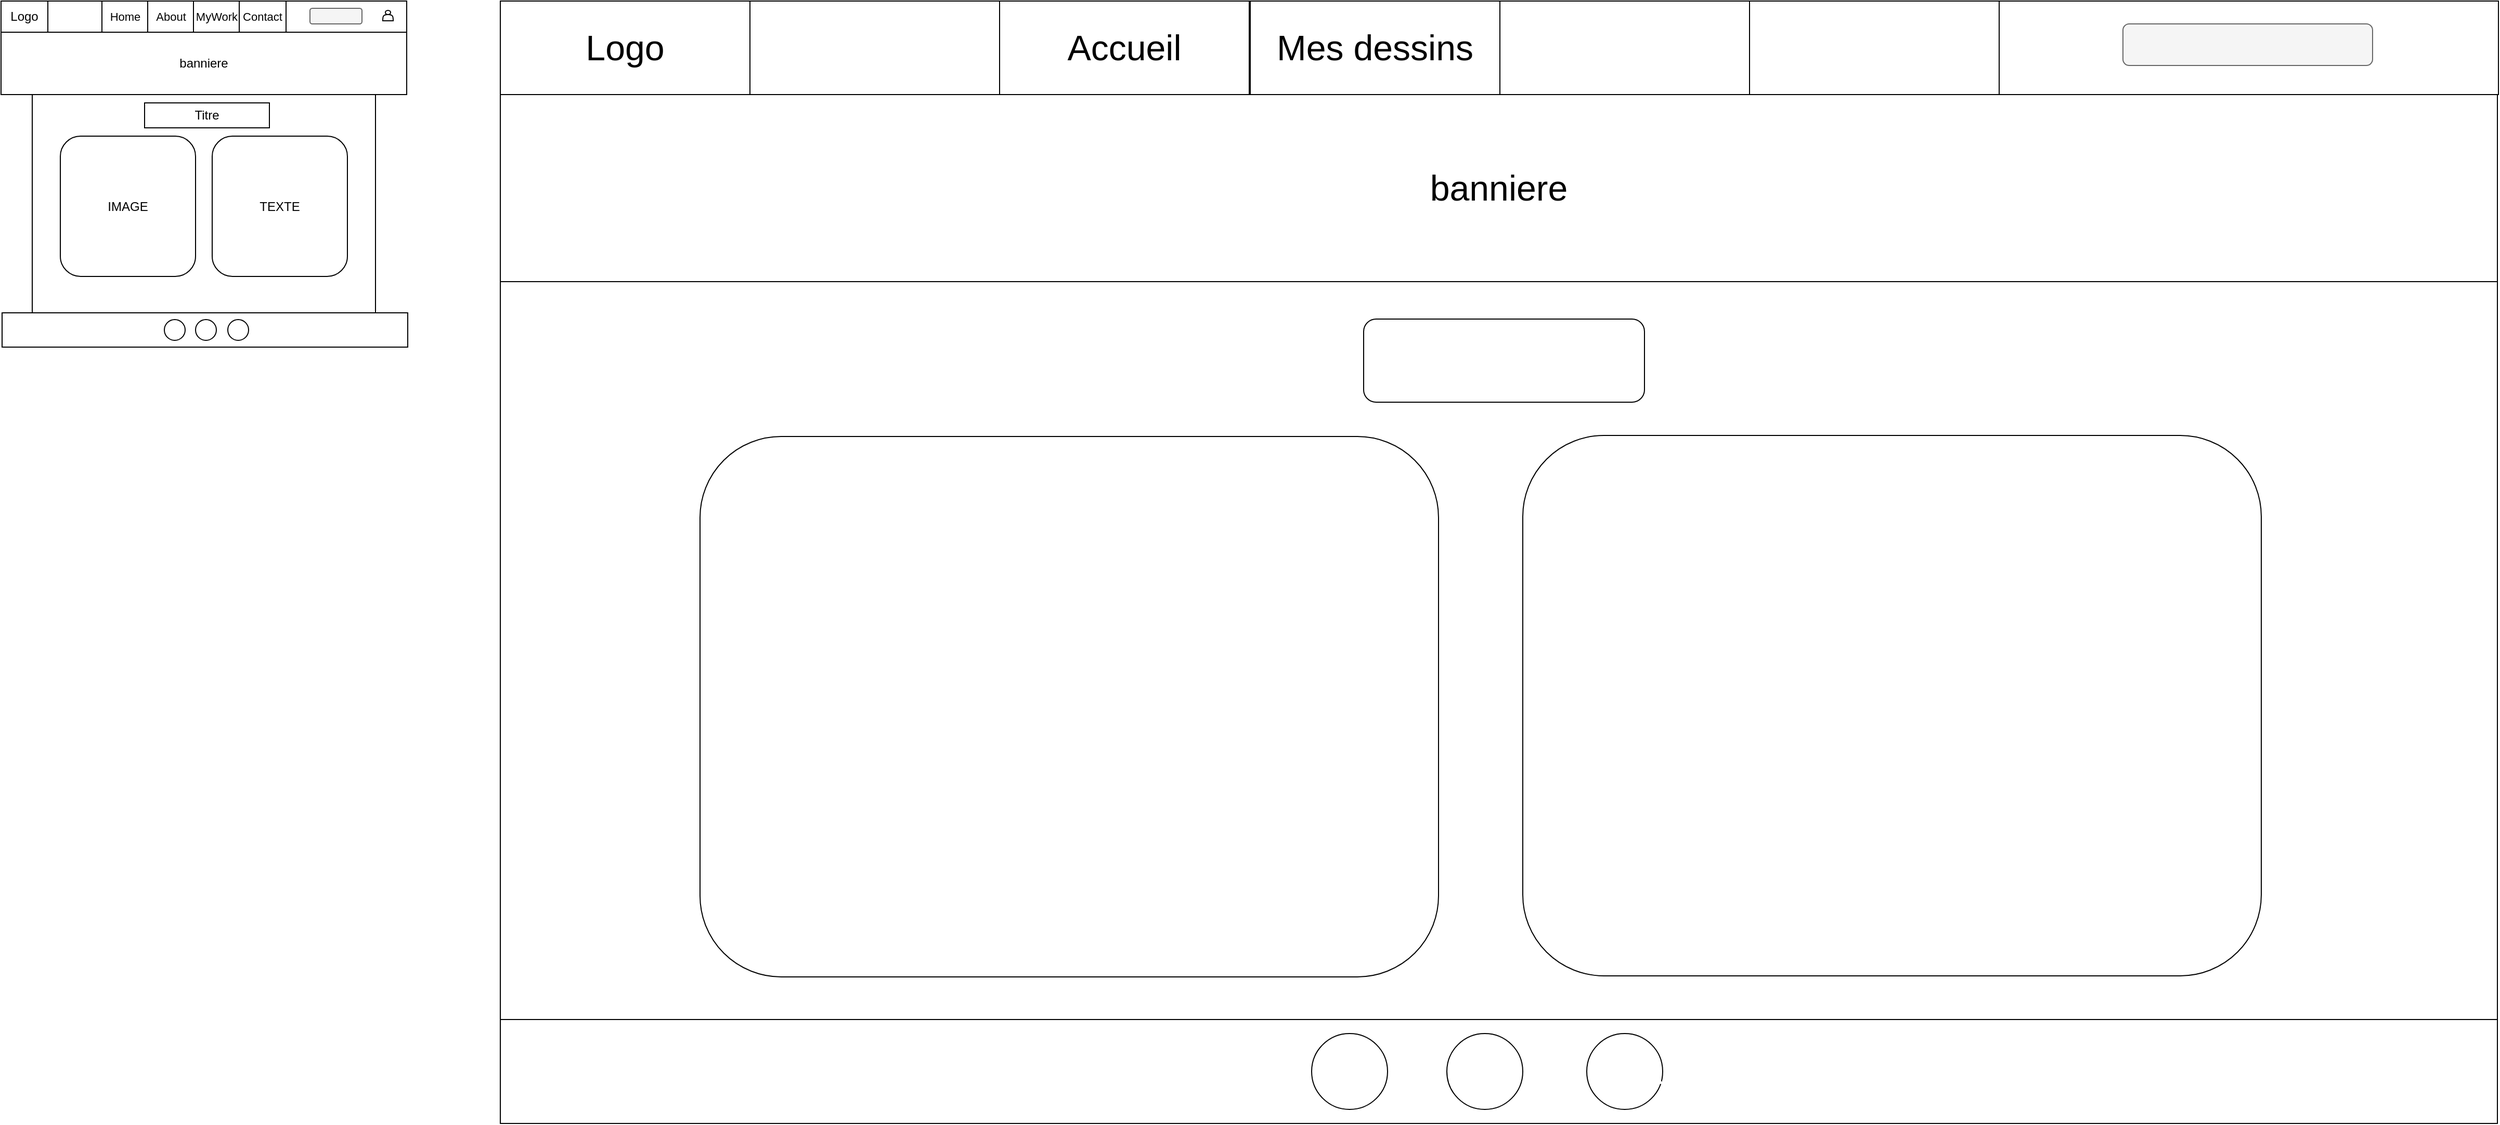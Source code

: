 <mxfile>
    <diagram id="JiZkTsV9Cd4sp2n9xe9P" name="Accueil">
        <mxGraphModel dx="724" dy="626" grid="1" gridSize="10" guides="1" tooltips="1" connect="1" arrows="1" fold="1" page="1" pageScale="1" pageWidth="850" pageHeight="1100" math="0" shadow="0">
            <root>
                <mxCell id="0"/>
                <mxCell id="1" parent="0"/>
                <mxCell id="2" value="" style="rounded=0;whiteSpace=wrap;html=1;" parent="1" vertex="1">
                    <mxGeometry width="390" height="30" as="geometry"/>
                </mxCell>
                <mxCell id="4" value="banniere" style="rounded=0;whiteSpace=wrap;html=1;" parent="1" vertex="1">
                    <mxGeometry y="30" width="390" height="60" as="geometry"/>
                </mxCell>
                <mxCell id="5" value="" style="rounded=0;whiteSpace=wrap;html=1;" parent="1" vertex="1">
                    <mxGeometry x="30" y="90" width="330" height="210" as="geometry"/>
                </mxCell>
                <mxCell id="6" value="" style="rounded=0;whiteSpace=wrap;html=1;" parent="1" vertex="1">
                    <mxGeometry x="1" y="300" width="390" height="33" as="geometry"/>
                </mxCell>
                <mxCell id="7" value="&lt;font style=&quot;font-size: 11px;&quot;&gt;Home&lt;/font&gt;" style="rounded=0;whiteSpace=wrap;html=1;" parent="1" vertex="1">
                    <mxGeometry x="97" width="45" height="30" as="geometry"/>
                </mxCell>
                <mxCell id="9" value="&lt;font style=&quot;font-size: 11px;&quot;&gt;About&lt;/font&gt;" style="rounded=0;whiteSpace=wrap;html=1;" parent="1" vertex="1">
                    <mxGeometry x="141" width="45" height="30" as="geometry"/>
                </mxCell>
                <mxCell id="10" value="&lt;font style=&quot;font-size: 11px;&quot;&gt;MyWork&lt;/font&gt;" style="rounded=0;whiteSpace=wrap;html=1;" parent="1" vertex="1">
                    <mxGeometry x="185" width="45" height="30" as="geometry"/>
                </mxCell>
                <mxCell id="11" value="&lt;font style=&quot;font-size: 11px;&quot;&gt;Contact&lt;/font&gt;" style="rounded=0;whiteSpace=wrap;html=1;" parent="1" vertex="1">
                    <mxGeometry x="229" width="45" height="30" as="geometry"/>
                </mxCell>
                <mxCell id="12" value="Logo" style="rounded=0;whiteSpace=wrap;html=1;" parent="1" vertex="1">
                    <mxGeometry width="45" height="30" as="geometry"/>
                </mxCell>
                <mxCell id="13" value="" style="rounded=1;whiteSpace=wrap;html=1;fillColor=#f5f5f5;fontColor=#333333;strokeColor=#666666;" parent="1" vertex="1">
                    <mxGeometry x="297" y="7" width="50" height="15" as="geometry"/>
                </mxCell>
                <mxCell id="14" value="IMAGE" style="rounded=1;whiteSpace=wrap;html=1;" parent="1" vertex="1">
                    <mxGeometry x="57" y="130" width="130" height="135" as="geometry"/>
                </mxCell>
                <mxCell id="16" value="TEXTE" style="rounded=1;whiteSpace=wrap;html=1;" parent="1" vertex="1">
                    <mxGeometry x="203" y="130" width="130" height="135" as="geometry"/>
                </mxCell>
                <mxCell id="17" value="Titre" style="rounded=0;whiteSpace=wrap;html=1;" parent="1" vertex="1">
                    <mxGeometry x="138" y="98" width="120" height="24" as="geometry"/>
                </mxCell>
                <mxCell id="18" value="" style="ellipse;whiteSpace=wrap;html=1;aspect=fixed;" parent="1" vertex="1">
                    <mxGeometry x="187" y="306.5" width="20" height="20" as="geometry"/>
                </mxCell>
                <mxCell id="19" value="" style="ellipse;whiteSpace=wrap;html=1;aspect=fixed;" parent="1" vertex="1">
                    <mxGeometry x="218" y="306.5" width="20" height="20" as="geometry"/>
                </mxCell>
                <mxCell id="20" value="" style="ellipse;whiteSpace=wrap;html=1;aspect=fixed;" parent="1" vertex="1">
                    <mxGeometry x="157" y="306.5" width="20" height="20" as="geometry"/>
                </mxCell>
                <mxCell id="23" value="" style="shape=actor;whiteSpace=wrap;html=1;fontFamily=Times New Roman;fontSize=11;" parent="1" vertex="1">
                    <mxGeometry x="367" y="9" width="10" height="10" as="geometry"/>
                </mxCell>
                <mxCell id="Zd2D6xf9cjx6W95vvSJl-23" value="" style="rounded=0;whiteSpace=wrap;html=1;" vertex="1" parent="1">
                    <mxGeometry x="480" width="1920" height="1080" as="geometry"/>
                </mxCell>
                <mxCell id="Zd2D6xf9cjx6W95vvSJl-24" value="" style="rounded=0;whiteSpace=wrap;html=1;" vertex="1" parent="1">
                    <mxGeometry x="480" width="1920" height="90" as="geometry"/>
                </mxCell>
                <mxCell id="Zd2D6xf9cjx6W95vvSJl-25" value="&lt;font style=&quot;font-size: 34px;&quot;&gt;banniere&lt;/font&gt;" style="rounded=0;whiteSpace=wrap;html=1;" vertex="1" parent="1">
                    <mxGeometry x="480" y="90" width="1920" height="180" as="geometry"/>
                </mxCell>
                <mxCell id="Zd2D6xf9cjx6W95vvSJl-28" value="" style="rounded=0;whiteSpace=wrap;html=1;" vertex="1" parent="1">
                    <mxGeometry x="1921" width="480" height="90" as="geometry"/>
                </mxCell>
                <mxCell id="Zd2D6xf9cjx6W95vvSJl-31" value="" style="rounded=0;whiteSpace=wrap;html=1;" vertex="1" parent="1">
                    <mxGeometry x="1441" width="480" height="90" as="geometry"/>
                </mxCell>
                <mxCell id="Zd2D6xf9cjx6W95vvSJl-32" value="" style="rounded=0;whiteSpace=wrap;html=1;" vertex="1" parent="1">
                    <mxGeometry x="480" width="480" height="90" as="geometry"/>
                </mxCell>
                <mxCell id="Zd2D6xf9cjx6W95vvSJl-33" value="&lt;font style=&quot;font-size: 34px;&quot;&gt;Accueil&lt;/font&gt;" style="rounded=0;whiteSpace=wrap;html=1;" vertex="1" parent="1">
                    <mxGeometry x="960" width="240" height="90" as="geometry"/>
                </mxCell>
                <mxCell id="Zd2D6xf9cjx6W95vvSJl-35" value="&lt;div style=&quot;text-align: start;&quot;&gt;&lt;span style=&quot;background-color: initial; font-size: 34px;&quot;&gt;&lt;font color=&quot;#ffffff&quot;&gt;Contact&lt;/font&gt;&lt;/span&gt;&lt;/div&gt;" style="rounded=0;whiteSpace=wrap;html=1;" vertex="1" parent="1">
                    <mxGeometry x="1681" width="240" height="90" as="geometry"/>
                </mxCell>
                <mxCell id="Zd2D6xf9cjx6W95vvSJl-36" value="" style="rounded=0;whiteSpace=wrap;html=1;" vertex="1" parent="1">
                    <mxGeometry x="480" y="980" width="1920" height="100" as="geometry"/>
                </mxCell>
                <mxCell id="Zd2D6xf9cjx6W95vvSJl-37" value="&lt;font style=&quot;font-size: 34px;&quot;&gt;Logo&lt;/font&gt;" style="rounded=0;whiteSpace=wrap;html=1;" vertex="1" parent="1">
                    <mxGeometry x="480" width="240" height="90" as="geometry"/>
                </mxCell>
                <mxCell id="Zd2D6xf9cjx6W95vvSJl-38" value="&lt;font style=&quot;font-size: 34px;&quot;&gt;Mes dessins&lt;/font&gt;" style="rounded=0;whiteSpace=wrap;html=1;" vertex="1" parent="1">
                    <mxGeometry x="1201" width="240" height="90" as="geometry"/>
                </mxCell>
                <mxCell id="Zd2D6xf9cjx6W95vvSJl-39" value="&lt;div style=&quot;text-align: start;&quot;&gt;&lt;font style=&quot;font-size: 34px;&quot; color=&quot;#ffffff&quot;&gt;A propos&lt;/font&gt;&lt;/div&gt;" style="rounded=0;whiteSpace=wrap;html=1;" vertex="1" parent="1">
                    <mxGeometry x="1441" width="240" height="90" as="geometry"/>
                </mxCell>
                <mxCell id="Zd2D6xf9cjx6W95vvSJl-40" value="" style="rounded=1;whiteSpace=wrap;html=1;fontFamily=Helvetica;fontSize=34;fillColor=#f5f5f5;strokeColor=#666666;fontColor=#333333;" vertex="1" parent="1">
                    <mxGeometry x="2040" y="22" width="240" height="40" as="geometry"/>
                </mxCell>
                <mxCell id="Zd2D6xf9cjx6W95vvSJl-42" value="Mon pseudo" style="rounded=1;whiteSpace=wrap;html=1;fontFamily=Helvetica;fontSize=34;fontColor=#FFFFFF;" vertex="1" parent="1">
                    <mxGeometry x="1310" y="306" width="270" height="80" as="geometry"/>
                </mxCell>
                <mxCell id="Zd2D6xf9cjx6W95vvSJl-43" value="Dessin 1" style="rounded=1;whiteSpace=wrap;html=1;fontFamily=Helvetica;fontSize=34;fontColor=#FFFFFF;" vertex="1" parent="1">
                    <mxGeometry x="672" y="419" width="710" height="520" as="geometry"/>
                </mxCell>
                <mxCell id="Zd2D6xf9cjx6W95vvSJl-44" value="Texte d'intro" style="rounded=1;whiteSpace=wrap;html=1;fontFamily=Helvetica;fontSize=34;fontColor=#FFFFFF;" vertex="1" parent="1">
                    <mxGeometry x="1463" y="418" width="710" height="520" as="geometry"/>
                </mxCell>
                <mxCell id="Zd2D6xf9cjx6W95vvSJl-45" value="X" style="ellipse;whiteSpace=wrap;html=1;aspect=fixed;fontFamily=Helvetica;fontSize=34;fontColor=#FFFFFF;" vertex="1" parent="1">
                    <mxGeometry x="1390" y="993.5" width="73" height="73" as="geometry"/>
                </mxCell>
                <mxCell id="Zd2D6xf9cjx6W95vvSJl-46" value="Yout" style="ellipse;whiteSpace=wrap;html=1;aspect=fixed;fontFamily=Helvetica;fontSize=34;fontColor=#FFFFFF;" vertex="1" parent="1">
                    <mxGeometry x="1260" y="993.5" width="73" height="73" as="geometry"/>
                </mxCell>
                <mxCell id="Zd2D6xf9cjx6W95vvSJl-47" value="Insta" style="ellipse;whiteSpace=wrap;html=1;aspect=fixed;fontFamily=Helvetica;fontSize=34;fontColor=#FFFFFF;" vertex="1" parent="1">
                    <mxGeometry x="1524.5" y="993.5" width="73" height="73" as="geometry"/>
                </mxCell>
            </root>
        </mxGraphModel>
    </diagram>
    <diagram id="nYzEwY0iWslm4O0bOGgb" name="A propos">
        <mxGraphModel dx="2413" dy="2087" grid="1" gridSize="10" guides="1" tooltips="1" connect="1" arrows="1" fold="1" page="1" pageScale="1" pageWidth="850" pageHeight="1100" math="0" shadow="0">
            <root>
                <mxCell id="0"/>
                <mxCell id="1" parent="0"/>
                <mxCell id="-VqRpLkx3m11pKRs7FkI-1" value="" style="rounded=0;whiteSpace=wrap;html=1;" vertex="1" parent="1">
                    <mxGeometry x="480" width="1920" height="1080" as="geometry"/>
                </mxCell>
                <mxCell id="-VqRpLkx3m11pKRs7FkI-2" value="" style="rounded=0;whiteSpace=wrap;html=1;" vertex="1" parent="1">
                    <mxGeometry x="480" width="1920" height="90" as="geometry"/>
                </mxCell>
                <mxCell id="-VqRpLkx3m11pKRs7FkI-3" value="&lt;font style=&quot;font-size: 34px;&quot;&gt;banniere&lt;/font&gt;" style="rounded=0;whiteSpace=wrap;html=1;" vertex="1" parent="1">
                    <mxGeometry x="480" y="90" width="1920" height="180" as="geometry"/>
                </mxCell>
                <mxCell id="-VqRpLkx3m11pKRs7FkI-4" value="" style="rounded=0;whiteSpace=wrap;html=1;" vertex="1" parent="1">
                    <mxGeometry x="1921" width="480" height="90" as="geometry"/>
                </mxCell>
                <mxCell id="-VqRpLkx3m11pKRs7FkI-5" value="" style="rounded=0;whiteSpace=wrap;html=1;" vertex="1" parent="1">
                    <mxGeometry x="1441" width="480" height="90" as="geometry"/>
                </mxCell>
                <mxCell id="-VqRpLkx3m11pKRs7FkI-6" value="" style="rounded=0;whiteSpace=wrap;html=1;" vertex="1" parent="1">
                    <mxGeometry x="480" width="480" height="90" as="geometry"/>
                </mxCell>
                <mxCell id="-VqRpLkx3m11pKRs7FkI-7" value="&lt;font style=&quot;font-size: 34px;&quot;&gt;Accueil&lt;/font&gt;" style="rounded=0;whiteSpace=wrap;html=1;" vertex="1" parent="1">
                    <mxGeometry x="960" width="240" height="90" as="geometry"/>
                </mxCell>
                <mxCell id="-VqRpLkx3m11pKRs7FkI-8" value="&lt;div style=&quot;text-align: start;&quot;&gt;&lt;span style=&quot;background-color: initial; font-size: 34px;&quot;&gt;&lt;font color=&quot;#ffffff&quot;&gt;Contact&lt;/font&gt;&lt;/span&gt;&lt;/div&gt;" style="rounded=0;whiteSpace=wrap;html=1;" vertex="1" parent="1">
                    <mxGeometry x="1681" width="240" height="90" as="geometry"/>
                </mxCell>
                <mxCell id="-VqRpLkx3m11pKRs7FkI-9" value="" style="rounded=0;whiteSpace=wrap;html=1;" vertex="1" parent="1">
                    <mxGeometry x="480" y="980" width="1920" height="100" as="geometry"/>
                </mxCell>
                <mxCell id="-VqRpLkx3m11pKRs7FkI-10" value="&lt;font style=&quot;font-size: 34px;&quot;&gt;Logo&lt;/font&gt;" style="rounded=0;whiteSpace=wrap;html=1;" vertex="1" parent="1">
                    <mxGeometry x="480" width="240" height="90" as="geometry"/>
                </mxCell>
                <mxCell id="-VqRpLkx3m11pKRs7FkI-11" value="&lt;font style=&quot;font-size: 34px;&quot;&gt;Mes dessins&lt;/font&gt;" style="rounded=0;whiteSpace=wrap;html=1;" vertex="1" parent="1">
                    <mxGeometry x="1201" width="240" height="90" as="geometry"/>
                </mxCell>
                <mxCell id="-VqRpLkx3m11pKRs7FkI-12" value="&lt;div style=&quot;text-align: start;&quot;&gt;&lt;font style=&quot;font-size: 34px;&quot; color=&quot;#ffffff&quot;&gt;A propos&lt;/font&gt;&lt;/div&gt;" style="rounded=0;whiteSpace=wrap;html=1;" vertex="1" parent="1">
                    <mxGeometry x="1441" width="240" height="90" as="geometry"/>
                </mxCell>
                <mxCell id="-VqRpLkx3m11pKRs7FkI-13" value="" style="rounded=1;whiteSpace=wrap;html=1;fontFamily=Helvetica;fontSize=34;fillColor=#f5f5f5;strokeColor=#666666;fontColor=#333333;" vertex="1" parent="1">
                    <mxGeometry x="2040" y="22" width="240" height="40" as="geometry"/>
                </mxCell>
                <mxCell id="-VqRpLkx3m11pKRs7FkI-14" value="Titre" style="rounded=1;whiteSpace=wrap;html=1;fontFamily=Helvetica;fontSize=34;fontColor=#FFFFFF;" vertex="1" parent="1">
                    <mxGeometry x="1310" y="306" width="270" height="80" as="geometry"/>
                </mxCell>
                <mxCell id="-VqRpLkx3m11pKRs7FkI-17" value="X" style="ellipse;whiteSpace=wrap;html=1;aspect=fixed;fontFamily=Helvetica;fontSize=34;fontColor=#FFFFFF;" vertex="1" parent="1">
                    <mxGeometry x="1403.5" y="993.5" width="73" height="73" as="geometry"/>
                </mxCell>
                <mxCell id="-VqRpLkx3m11pKRs7FkI-18" value="Yout" style="ellipse;whiteSpace=wrap;html=1;aspect=fixed;fontFamily=Helvetica;fontSize=34;fontColor=#FFFFFF;" vertex="1" parent="1">
                    <mxGeometry x="1275" y="993.5" width="73" height="73" as="geometry"/>
                </mxCell>
                <mxCell id="-VqRpLkx3m11pKRs7FkI-19" value="Insta" style="ellipse;whiteSpace=wrap;html=1;aspect=fixed;fontFamily=Helvetica;fontSize=34;fontColor=#FFFFFF;" vertex="1" parent="1">
                    <mxGeometry x="1530" y="993.5" width="73" height="73" as="geometry"/>
                </mxCell>
                <mxCell id="-VqRpLkx3m11pKRs7FkI-22" value="Portrait" style="rounded=1;whiteSpace=wrap;html=1;fontFamily=Helvetica;fontSize=34;fontColor=#FFFFFF;" vertex="1" parent="1">
                    <mxGeometry x="860" y="490" width="350" height="380" as="geometry"/>
                </mxCell>
                <mxCell id="-VqRpLkx3m11pKRs7FkI-23" value="Biographie" style="rounded=1;whiteSpace=wrap;html=1;fontFamily=Helvetica;fontSize=34;fontColor=#FFFFFF;" vertex="1" parent="1">
                    <mxGeometry x="1280" y="490" width="740" height="380" as="geometry"/>
                </mxCell>
            </root>
        </mxGraphModel>
    </diagram>
    <diagram id="DCoeVQXhR4RaEVbjA3m_" name="Mes dessins">
        <mxGraphModel dx="1810" dy="1565" grid="1" gridSize="10" guides="1" tooltips="1" connect="1" arrows="1" fold="1" page="1" pageScale="1" pageWidth="850" pageHeight="1100" math="0" shadow="0">
            <root>
                <mxCell id="0"/>
                <mxCell id="1" parent="0"/>
                <mxCell id="bRi8esHumRyWwXkgtr6v-1" value="" style="rounded=0;whiteSpace=wrap;html=1;" parent="1" vertex="1">
                    <mxGeometry width="390" height="30" as="geometry"/>
                </mxCell>
                <mxCell id="bRi8esHumRyWwXkgtr6v-2" value="banniere" style="rounded=0;whiteSpace=wrap;html=1;" parent="1" vertex="1">
                    <mxGeometry y="30" width="390" height="60" as="geometry"/>
                </mxCell>
                <mxCell id="bRi8esHumRyWwXkgtr6v-3" value="" style="rounded=0;whiteSpace=wrap;html=1;" parent="1" vertex="1">
                    <mxGeometry x="17" y="90" width="330" height="210" as="geometry"/>
                </mxCell>
                <mxCell id="bRi8esHumRyWwXkgtr6v-4" value="" style="rounded=0;whiteSpace=wrap;html=1;" parent="1" vertex="1">
                    <mxGeometry x="1" y="300" width="390" height="33" as="geometry"/>
                </mxCell>
                <mxCell id="bRi8esHumRyWwXkgtr6v-5" value="&lt;font style=&quot;font-size: 11px;&quot;&gt;Home&lt;/font&gt;" style="rounded=0;whiteSpace=wrap;html=1;" parent="1" vertex="1">
                    <mxGeometry x="97" width="45" height="30" as="geometry"/>
                </mxCell>
                <mxCell id="bRi8esHumRyWwXkgtr6v-6" value="&lt;font style=&quot;font-size: 11px;&quot;&gt;About&lt;/font&gt;" style="rounded=0;whiteSpace=wrap;html=1;" parent="1" vertex="1">
                    <mxGeometry x="141" width="45" height="30" as="geometry"/>
                </mxCell>
                <mxCell id="bRi8esHumRyWwXkgtr6v-7" value="&lt;font style=&quot;font-size: 11px;&quot;&gt;MyWork&lt;/font&gt;" style="rounded=0;whiteSpace=wrap;html=1;" parent="1" vertex="1">
                    <mxGeometry x="185" width="45" height="30" as="geometry"/>
                </mxCell>
                <mxCell id="bRi8esHumRyWwXkgtr6v-8" value="&lt;font style=&quot;font-size: 11px;&quot;&gt;Contact&lt;/font&gt;" style="rounded=0;whiteSpace=wrap;html=1;" parent="1" vertex="1">
                    <mxGeometry x="229" width="45" height="30" as="geometry"/>
                </mxCell>
                <mxCell id="bRi8esHumRyWwXkgtr6v-9" value="Logo" style="rounded=0;whiteSpace=wrap;html=1;" parent="1" vertex="1">
                    <mxGeometry width="45" height="30" as="geometry"/>
                </mxCell>
                <mxCell id="bRi8esHumRyWwXkgtr6v-10" value="" style="rounded=1;whiteSpace=wrap;html=1;fillColor=#f5f5f5;fontColor=#333333;strokeColor=#666666;" parent="1" vertex="1">
                    <mxGeometry x="297" y="7" width="50" height="15" as="geometry"/>
                </mxCell>
                <mxCell id="bRi8esHumRyWwXkgtr6v-11" value="IMAGE" style="rounded=1;whiteSpace=wrap;html=1;" parent="1" vertex="1">
                    <mxGeometry x="104" y="130" width="53" height="70" as="geometry"/>
                </mxCell>
                <mxCell id="bRi8esHumRyWwXkgtr6v-13" value="Titre" style="rounded=0;whiteSpace=wrap;html=1;" parent="1" vertex="1">
                    <mxGeometry x="138" y="98" width="120" height="24" as="geometry"/>
                </mxCell>
                <mxCell id="bRi8esHumRyWwXkgtr6v-14" value="" style="ellipse;whiteSpace=wrap;html=1;aspect=fixed;" parent="1" vertex="1">
                    <mxGeometry x="187" y="306.5" width="20" height="20" as="geometry"/>
                </mxCell>
                <mxCell id="bRi8esHumRyWwXkgtr6v-15" value="" style="ellipse;whiteSpace=wrap;html=1;aspect=fixed;" parent="1" vertex="1">
                    <mxGeometry x="218" y="306.5" width="20" height="20" as="geometry"/>
                </mxCell>
                <mxCell id="bRi8esHumRyWwXkgtr6v-16" value="" style="ellipse;whiteSpace=wrap;html=1;aspect=fixed;" parent="1" vertex="1">
                    <mxGeometry x="157" y="306.5" width="20" height="20" as="geometry"/>
                </mxCell>
                <mxCell id="bRi8esHumRyWwXkgtr6v-17" value="" style="shape=actor;whiteSpace=wrap;html=1;fontFamily=Times New Roman;fontSize=11;" parent="1" vertex="1">
                    <mxGeometry x="367" y="9" width="10" height="10" as="geometry"/>
                </mxCell>
                <mxCell id="bRi8esHumRyWwXkgtr6v-18" value="Texte" style="rounded=1;whiteSpace=wrap;html=1;fontColor=#B3B3B3;" parent="1" vertex="1">
                    <mxGeometry x="103" y="180" width="53" height="20" as="geometry"/>
                </mxCell>
                <mxCell id="bRi8esHumRyWwXkgtr6v-19" value="IMAGE" style="rounded=1;whiteSpace=wrap;html=1;" parent="1" vertex="1">
                    <mxGeometry x="171" y="130" width="53" height="70" as="geometry"/>
                </mxCell>
                <mxCell id="bRi8esHumRyWwXkgtr6v-20" value="Texte" style="rounded=1;whiteSpace=wrap;html=1;fontColor=#B3B3B3;" parent="1" vertex="1">
                    <mxGeometry x="171" y="180" width="53" height="20" as="geometry"/>
                </mxCell>
                <mxCell id="bRi8esHumRyWwXkgtr6v-21" value="IMAGE" style="rounded=1;whiteSpace=wrap;html=1;" parent="1" vertex="1">
                    <mxGeometry x="237" y="130" width="53" height="70" as="geometry"/>
                </mxCell>
                <mxCell id="bRi8esHumRyWwXkgtr6v-22" value="Texte" style="rounded=1;whiteSpace=wrap;html=1;fontColor=#B3B3B3;" parent="1" vertex="1">
                    <mxGeometry x="237" y="180" width="53" height="20" as="geometry"/>
                </mxCell>
                <mxCell id="bRi8esHumRyWwXkgtr6v-23" value="IMAGE" style="rounded=1;whiteSpace=wrap;html=1;" parent="1" vertex="1">
                    <mxGeometry x="104" y="211" width="53" height="70" as="geometry"/>
                </mxCell>
                <mxCell id="bRi8esHumRyWwXkgtr6v-24" value="Texte" style="rounded=1;whiteSpace=wrap;html=1;fontColor=#B3B3B3;" parent="1" vertex="1">
                    <mxGeometry x="103" y="261" width="53" height="20" as="geometry"/>
                </mxCell>
                <mxCell id="bRi8esHumRyWwXkgtr6v-25" value="IMAGE" style="rounded=1;whiteSpace=wrap;html=1;" parent="1" vertex="1">
                    <mxGeometry x="171" y="211" width="53" height="70" as="geometry"/>
                </mxCell>
                <mxCell id="bRi8esHumRyWwXkgtr6v-26" value="Texte" style="rounded=1;whiteSpace=wrap;html=1;fontColor=#B3B3B3;" parent="1" vertex="1">
                    <mxGeometry x="171" y="261" width="53" height="20" as="geometry"/>
                </mxCell>
                <mxCell id="bRi8esHumRyWwXkgtr6v-27" value="IMAGE" style="rounded=1;whiteSpace=wrap;html=1;" parent="1" vertex="1">
                    <mxGeometry x="237" y="211" width="53" height="70" as="geometry"/>
                </mxCell>
                <mxCell id="bRi8esHumRyWwXkgtr6v-28" value="Texte" style="rounded=1;whiteSpace=wrap;html=1;fontColor=#B3B3B3;" parent="1" vertex="1">
                    <mxGeometry x="237" y="261" width="53" height="20" as="geometry"/>
                </mxCell>
                <mxCell id="fdgskjk4JKg4CGUPf6Lo-1" value="" style="rounded=0;whiteSpace=wrap;html=1;" vertex="1" parent="1">
                    <mxGeometry x="480" width="1920" height="1080" as="geometry"/>
                </mxCell>
                <mxCell id="fdgskjk4JKg4CGUPf6Lo-2" value="" style="rounded=0;whiteSpace=wrap;html=1;" vertex="1" parent="1">
                    <mxGeometry x="480" width="1920" height="90" as="geometry"/>
                </mxCell>
                <mxCell id="fdgskjk4JKg4CGUPf6Lo-3" value="&lt;font style=&quot;font-size: 34px;&quot;&gt;banniere&lt;/font&gt;" style="rounded=0;whiteSpace=wrap;html=1;" vertex="1" parent="1">
                    <mxGeometry x="480" y="90" width="1920" height="180" as="geometry"/>
                </mxCell>
                <mxCell id="fdgskjk4JKg4CGUPf6Lo-4" value="" style="rounded=0;whiteSpace=wrap;html=1;" vertex="1" parent="1">
                    <mxGeometry x="1921" width="480" height="90" as="geometry"/>
                </mxCell>
                <mxCell id="fdgskjk4JKg4CGUPf6Lo-5" value="" style="rounded=0;whiteSpace=wrap;html=1;" vertex="1" parent="1">
                    <mxGeometry x="1441" width="480" height="90" as="geometry"/>
                </mxCell>
                <mxCell id="fdgskjk4JKg4CGUPf6Lo-6" value="" style="rounded=0;whiteSpace=wrap;html=1;" vertex="1" parent="1">
                    <mxGeometry x="480" width="480" height="90" as="geometry"/>
                </mxCell>
                <mxCell id="fdgskjk4JKg4CGUPf6Lo-7" value="&lt;font style=&quot;font-size: 34px;&quot;&gt;Accueil&lt;/font&gt;" style="rounded=0;whiteSpace=wrap;html=1;" vertex="1" parent="1">
                    <mxGeometry x="960" width="240" height="90" as="geometry"/>
                </mxCell>
                <mxCell id="fdgskjk4JKg4CGUPf6Lo-8" value="&lt;div style=&quot;text-align: start;&quot;&gt;&lt;span style=&quot;background-color: initial; font-size: 34px;&quot;&gt;&lt;font color=&quot;#ffffff&quot;&gt;Contact&lt;/font&gt;&lt;/span&gt;&lt;/div&gt;" style="rounded=0;whiteSpace=wrap;html=1;" vertex="1" parent="1">
                    <mxGeometry x="1681" width="240" height="90" as="geometry"/>
                </mxCell>
                <mxCell id="fdgskjk4JKg4CGUPf6Lo-9" value="" style="rounded=0;whiteSpace=wrap;html=1;" vertex="1" parent="1">
                    <mxGeometry x="480" y="980" width="1920" height="100" as="geometry"/>
                </mxCell>
                <mxCell id="fdgskjk4JKg4CGUPf6Lo-10" value="&lt;font style=&quot;font-size: 34px;&quot;&gt;Logo&lt;/font&gt;" style="rounded=0;whiteSpace=wrap;html=1;" vertex="1" parent="1">
                    <mxGeometry x="480" width="240" height="90" as="geometry"/>
                </mxCell>
                <mxCell id="fdgskjk4JKg4CGUPf6Lo-11" value="&lt;font style=&quot;font-size: 34px;&quot;&gt;Mes dessins&lt;/font&gt;" style="rounded=0;whiteSpace=wrap;html=1;" vertex="1" parent="1">
                    <mxGeometry x="1201" width="240" height="90" as="geometry"/>
                </mxCell>
                <mxCell id="fdgskjk4JKg4CGUPf6Lo-12" value="&lt;div style=&quot;text-align: start;&quot;&gt;&lt;font style=&quot;font-size: 34px;&quot; color=&quot;#ffffff&quot;&gt;A propos&lt;/font&gt;&lt;/div&gt;" style="rounded=0;whiteSpace=wrap;html=1;" vertex="1" parent="1">
                    <mxGeometry x="1441" width="240" height="90" as="geometry"/>
                </mxCell>
                <mxCell id="fdgskjk4JKg4CGUPf6Lo-13" value="" style="rounded=1;whiteSpace=wrap;html=1;fontFamily=Helvetica;fontSize=34;fillColor=#f5f5f5;strokeColor=#666666;fontColor=#333333;" vertex="1" parent="1">
                    <mxGeometry x="2040" y="22" width="240" height="40" as="geometry"/>
                </mxCell>
                <mxCell id="fdgskjk4JKg4CGUPf6Lo-14" value="Mes dessins" style="rounded=1;whiteSpace=wrap;html=1;fontFamily=Helvetica;fontSize=34;fontColor=#FFFFFF;" vertex="1" parent="1">
                    <mxGeometry x="1310" y="306" width="270" height="80" as="geometry"/>
                </mxCell>
                <mxCell id="fdgskjk4JKg4CGUPf6Lo-15" value="X" style="ellipse;whiteSpace=wrap;html=1;aspect=fixed;fontFamily=Helvetica;fontSize=34;fontColor=#FFFFFF;" vertex="1" parent="1">
                    <mxGeometry x="1403.5" y="993.5" width="73" height="73" as="geometry"/>
                </mxCell>
                <mxCell id="fdgskjk4JKg4CGUPf6Lo-16" value="Yout" style="ellipse;whiteSpace=wrap;html=1;aspect=fixed;fontFamily=Helvetica;fontSize=34;fontColor=#FFFFFF;" vertex="1" parent="1">
                    <mxGeometry x="1275" y="993.5" width="73" height="73" as="geometry"/>
                </mxCell>
                <mxCell id="fdgskjk4JKg4CGUPf6Lo-17" value="Insta" style="ellipse;whiteSpace=wrap;html=1;aspect=fixed;fontFamily=Helvetica;fontSize=34;fontColor=#FFFFFF;" vertex="1" parent="1">
                    <mxGeometry x="1530" y="993.5" width="73" height="73" as="geometry"/>
                </mxCell>
                <mxCell id="fdgskjk4JKg4CGUPf6Lo-18" value="&lt;span style=&quot;background-color: rgb(24, 20, 29);&quot;&gt;Dessin 1&lt;/span&gt;" style="rounded=1;whiteSpace=wrap;html=1;fontFamily=Helvetica;fontSize=34;fontColor=#FFFFFF;" vertex="1" parent="1">
                    <mxGeometry x="620" y="490" width="350" height="380" as="geometry"/>
                </mxCell>
                <mxCell id="fdgskjk4JKg4CGUPf6Lo-39" value="Dessin 2" style="rounded=1;whiteSpace=wrap;html=1;fontFamily=Helvetica;fontSize=34;fontColor=#FFFFFF;" vertex="1" parent="1">
                    <mxGeometry x="1050" y="490" width="350" height="380" as="geometry"/>
                </mxCell>
                <mxCell id="fdgskjk4JKg4CGUPf6Lo-40" value="Dessin 3" style="rounded=1;whiteSpace=wrap;html=1;fontFamily=Helvetica;fontSize=34;fontColor=#FFFFFF;" vertex="1" parent="1">
                    <mxGeometry x="1480" y="490" width="350" height="380" as="geometry"/>
                </mxCell>
                <mxCell id="fdgskjk4JKg4CGUPf6Lo-41" value="Dessin 4" style="rounded=1;whiteSpace=wrap;html=1;fontFamily=Helvetica;fontSize=34;fontColor=#FFFFFF;" vertex="1" parent="1">
                    <mxGeometry x="1910" y="490" width="350" height="380" as="geometry"/>
                </mxCell>
                <mxCell id="rJYGQ0074Cmbm0hILJFJ-2" value="&lt;span style=&quot;background-color: rgb(24, 20, 29);&quot;&gt;Titre 1&lt;/span&gt;" style="rounded=1;whiteSpace=wrap;html=1;labelBackgroundColor=#000000;fontFamily=Helvetica;fontSize=34;fontColor=#FFFFFF;" vertex="1" parent="1">
                    <mxGeometry x="620" y="800" width="350" height="70" as="geometry"/>
                </mxCell>
                <mxCell id="rJYGQ0074Cmbm0hILJFJ-4" value="&lt;span style=&quot;background-color: rgb(24, 20, 29);&quot;&gt;Titre 2&lt;/span&gt;" style="rounded=1;whiteSpace=wrap;html=1;labelBackgroundColor=#000000;fontFamily=Helvetica;fontSize=34;fontColor=#FFFFFF;" vertex="1" parent="1">
                    <mxGeometry x="1050" y="800" width="350" height="70" as="geometry"/>
                </mxCell>
                <mxCell id="rJYGQ0074Cmbm0hILJFJ-5" value="&lt;span style=&quot;background-color: rgb(24, 20, 29);&quot;&gt;Titre 3&lt;/span&gt;" style="rounded=1;whiteSpace=wrap;html=1;labelBackgroundColor=#000000;fontFamily=Helvetica;fontSize=34;fontColor=#FFFFFF;" vertex="1" parent="1">
                    <mxGeometry x="1480" y="801" width="350" height="70" as="geometry"/>
                </mxCell>
                <mxCell id="rJYGQ0074Cmbm0hILJFJ-6" value="&lt;span style=&quot;background-color: rgb(24, 20, 29);&quot;&gt;Titre 4&lt;/span&gt;" style="rounded=1;whiteSpace=wrap;html=1;labelBackgroundColor=#000000;fontFamily=Helvetica;fontSize=34;fontColor=#FFFFFF;" vertex="1" parent="1">
                    <mxGeometry x="1910" y="800" width="350" height="70" as="geometry"/>
                </mxCell>
            </root>
        </mxGraphModel>
    </diagram>
    <diagram id="foS17f--ceaNAkSFdTy1" name="Contact">
        <mxGraphModel dx="1810" dy="1565" grid="1" gridSize="10" guides="1" tooltips="1" connect="1" arrows="1" fold="1" page="1" pageScale="1" pageWidth="850" pageHeight="1100" math="0" shadow="0">
            <root>
                <mxCell id="0"/>
                <mxCell id="1" parent="0"/>
                <mxCell id="l3rOWVaMGn-UcvvoyBzA-1" value="" style="rounded=0;whiteSpace=wrap;html=1;fontFamily=Helvetica;fontSize=34;fontColor=#FFFFFF;" vertex="1" parent="1">
                    <mxGeometry x="300" y="70" width="1920" height="1080" as="geometry"/>
                </mxCell>
                <mxCell id="l3rOWVaMGn-UcvvoyBzA-2" value="" style="rounded=1;whiteSpace=wrap;html=1;fontFamily=Helvetica;fontSize=34;fontColor=#FFFFFF;" vertex="1" parent="1">
                    <mxGeometry x="930" y="210" width="690" height="760" as="geometry"/>
                </mxCell>
                <mxCell id="l3rOWVaMGn-UcvvoyBzA-3" value="votre message" style="rounded=1;whiteSpace=wrap;html=1;fontFamily=Helvetica;fontSize=34;fillColor=#f5f5f5;strokeColor=#666666;fontColor=#999999;" vertex="1" parent="1">
                    <mxGeometry x="1020" y="400" width="510" height="266" as="geometry"/>
                </mxCell>
                <mxCell id="l3rOWVaMGn-UcvvoyBzA-5" value="Envoyer" style="rounded=1;whiteSpace=wrap;html=1;fontFamily=Helvetica;fontSize=34;fillColor=#f5f5f5;gradientColor=#b3b3b3;strokeColor=#666666;fontColor=#000000;" vertex="1" parent="1">
                    <mxGeometry x="1160" y="780" width="230" height="60" as="geometry"/>
                </mxCell>
            </root>
        </mxGraphModel>
    </diagram>
    <diagram id="FMFFCSoU317ZHarJq17Y" name="Menu Mob">
        <mxGraphModel dx="362" dy="313" grid="1" gridSize="10" guides="1" tooltips="1" connect="1" arrows="1" fold="1" page="1" pageScale="1" pageWidth="850" pageHeight="1100" math="0" shadow="0">
            <root>
                <mxCell id="0"/>
                <mxCell id="1" parent="0"/>
                <mxCell id="bvuGToG_ZvoEfWSOqEzs-1" value="&lt;font color=&quot;#ffffff&quot;&gt;Accueil&lt;br&gt;&lt;br&gt;Mes dessins&lt;br&gt;&lt;br&gt;A propos&lt;br&gt;&lt;br&gt;Contact&lt;br&gt;&lt;/font&gt;" style="rounded=1;whiteSpace=wrap;html=1;fontColor=#B3B3B3;" parent="1" vertex="1">
                    <mxGeometry x="100" width="160" height="320" as="geometry"/>
                </mxCell>
                <mxCell id="xz-QGcUctc-CXHM8iepC-2" value="" style="shape=sumEllipse;perimeter=ellipsePerimeter;whiteSpace=wrap;html=1;backgroundOutline=1;fontColor=#B3B3B3;" parent="1" vertex="1">
                    <mxGeometry x="232" y="17" width="10" height="10" as="geometry"/>
                </mxCell>
            </root>
        </mxGraphModel>
    </diagram>
    <diagram id="kzp79rHYT-cnC8je7mDC" name="Accueil Mob">
        <mxGraphModel dx="362" dy="313" grid="1" gridSize="10" guides="1" tooltips="1" connect="1" arrows="1" fold="1" page="1" pageScale="1" pageWidth="850" pageHeight="1100" math="0" shadow="0">
            <root>
                <mxCell id="0"/>
                <mxCell id="1" parent="0"/>
                <mxCell id="20xgwCRgzRJ6y-B6tIAq-1" value="" style="rounded=1;whiteSpace=wrap;html=1;fontColor=#B3B3B3;" parent="1" vertex="1">
                    <mxGeometry x="100" width="160" height="320" as="geometry"/>
                </mxCell>
                <mxCell id="20xgwCRgzRJ6y-B6tIAq-2" value="" style="line;strokeWidth=2;html=1;fontColor=#B3B3B3;" parent="1" vertex="1">
                    <mxGeometry x="220" y="20" width="20" height="10" as="geometry"/>
                </mxCell>
                <mxCell id="20xgwCRgzRJ6y-B6tIAq-3" value="" style="line;strokeWidth=2;html=1;fontColor=#B3B3B3;" parent="1" vertex="1">
                    <mxGeometry x="220" y="26" width="20" height="10" as="geometry"/>
                </mxCell>
                <mxCell id="20xgwCRgzRJ6y-B6tIAq-4" value="" style="line;strokeWidth=2;html=1;fontColor=#B3B3B3;" parent="1" vertex="1">
                    <mxGeometry x="220" y="32" width="20" height="10" as="geometry"/>
                </mxCell>
                <mxCell id="fCZnUZGQv2WL_fo2daW4-2" value="" style="line;strokeWidth=2;html=1;fontColor=#B3B3B3;" parent="1" vertex="1">
                    <mxGeometry x="100" y="57" width="160" height="10" as="geometry"/>
                </mxCell>
                <mxCell id="EQp_aSYTibUBiI_BhYKa-1" value="Dessin 1" style="shape=ext;double=1;rounded=1;whiteSpace=wrap;html=1;fontColor=#B3B3B3;" parent="1" vertex="1">
                    <mxGeometry x="120" y="103" width="120" height="100" as="geometry"/>
                </mxCell>
                <mxCell id="EQp_aSYTibUBiI_BhYKa-2" value="Texte de présentation" style="shape=ext;double=1;rounded=1;whiteSpace=wrap;html=1;fontColor=#B3B3B3;" parent="1" vertex="1">
                    <mxGeometry x="120" y="212" width="120" height="100" as="geometry"/>
                </mxCell>
                <mxCell id="EQp_aSYTibUBiI_BhYKa-3" value="Mon pseudo" style="shape=ext;double=1;rounded=1;whiteSpace=wrap;html=1;fontColor=#B3B3B3;" parent="1" vertex="1">
                    <mxGeometry x="130" y="71" width="100" height="23" as="geometry"/>
                </mxCell>
            </root>
        </mxGraphModel>
    </diagram>
    <diagram id="sxYmBAgIlNA72c7F2JwN" name="Mes dessins Mob">
        <mxGraphModel dx="362" dy="313" grid="1" gridSize="10" guides="1" tooltips="1" connect="1" arrows="1" fold="1" page="1" pageScale="1" pageWidth="850" pageHeight="1100" math="0" shadow="0">
            <root>
                <mxCell id="0"/>
                <mxCell id="1" parent="0"/>
                <mxCell id="uEvhhuJmRJdjk5uPJ569-1" value="" style="rounded=1;whiteSpace=wrap;html=1;fontColor=#B3B3B3;" parent="1" vertex="1">
                    <mxGeometry x="100" width="160" height="320" as="geometry"/>
                </mxCell>
                <mxCell id="uEvhhuJmRJdjk5uPJ569-2" value="" style="line;strokeWidth=2;html=1;fontColor=#B3B3B3;" parent="1" vertex="1">
                    <mxGeometry x="220" y="20" width="20" height="10" as="geometry"/>
                </mxCell>
                <mxCell id="uEvhhuJmRJdjk5uPJ569-3" value="" style="line;strokeWidth=2;html=1;fontColor=#B3B3B3;" parent="1" vertex="1">
                    <mxGeometry x="220" y="26" width="20" height="10" as="geometry"/>
                </mxCell>
                <mxCell id="uEvhhuJmRJdjk5uPJ569-4" value="" style="line;strokeWidth=2;html=1;fontColor=#B3B3B3;" parent="1" vertex="1">
                    <mxGeometry x="220" y="32" width="20" height="10" as="geometry"/>
                </mxCell>
                <mxCell id="uEvhhuJmRJdjk5uPJ569-5" value="" style="line;strokeWidth=2;html=1;fontColor=#B3B3B3;" parent="1" vertex="1">
                    <mxGeometry x="100" y="57" width="160" height="10" as="geometry"/>
                </mxCell>
                <mxCell id="uEvhhuJmRJdjk5uPJ569-6" value="Dessin 1" style="shape=ext;double=1;rounded=1;whiteSpace=wrap;html=1;fontColor=#B3B3B3;" parent="1" vertex="1">
                    <mxGeometry x="120" y="103" width="120" height="100" as="geometry"/>
                </mxCell>
                <mxCell id="uEvhhuJmRJdjk5uPJ569-7" value="Dessin 2" style="shape=ext;double=1;rounded=1;whiteSpace=wrap;html=1;fontColor=#B3B3B3;" parent="1" vertex="1">
                    <mxGeometry x="120" y="212" width="120" height="100" as="geometry"/>
                </mxCell>
                <mxCell id="uEvhhuJmRJdjk5uPJ569-8" value="Mes dessins" style="shape=ext;double=1;rounded=1;whiteSpace=wrap;html=1;fontColor=#B3B3B3;" parent="1" vertex="1">
                    <mxGeometry x="130" y="71" width="100" height="23" as="geometry"/>
                </mxCell>
                <mxCell id="uEvhhuJmRJdjk5uPJ569-9" value="Titre 1" style="shape=ext;double=1;rounded=1;whiteSpace=wrap;html=1;fontColor=#B3B3B3;" parent="1" vertex="1">
                    <mxGeometry x="120" y="173" width="120" height="30" as="geometry"/>
                </mxCell>
                <mxCell id="uEvhhuJmRJdjk5uPJ569-10" value="Titre 2" style="shape=ext;double=1;rounded=1;whiteSpace=wrap;html=1;fontColor=#B3B3B3;" parent="1" vertex="1">
                    <mxGeometry x="120" y="283" width="120" height="30" as="geometry"/>
                </mxCell>
            </root>
        </mxGraphModel>
    </diagram>
    <diagram id="J3nzuUybtAEIxI6cRhAR" name="Login Web">
        <mxGraphModel dx="1212" dy="313" grid="1" gridSize="10" guides="1" tooltips="1" connect="1" arrows="1" fold="1" page="1" pageScale="1" pageWidth="850" pageHeight="1100" math="0" shadow="0">
            <root>
                <mxCell id="0"/>
                <mxCell id="1" parent="0"/>
                <mxCell id="JQrSgF6-e7DIGjA3JyvI-1" value="" style="rounded=1;whiteSpace=wrap;html=1;fontColor=#B3B3B3;" parent="1" vertex="1">
                    <mxGeometry x="-244" y="5" width="160" height="320" as="geometry"/>
                </mxCell>
                <mxCell id="k87ZRkdlIdLVh_D4hHTx-2" value="" style="shape=ext;double=1;rounded=1;whiteSpace=wrap;html=1;fontColor=#B3B3B3;" parent="1" vertex="1">
                    <mxGeometry x="-234" y="20" width="140" height="280" as="geometry"/>
                </mxCell>
                <mxCell id="k87ZRkdlIdLVh_D4hHTx-3" value="&lt;font color=&quot;#b3b3b3&quot;&gt;ton message&lt;/font&gt;" style="rounded=1;whiteSpace=wrap;html=1;fillColor=#e1d5e7;strokeColor=#9673a6;" parent="1" vertex="1">
                    <mxGeometry x="-224" y="110" width="120" height="80" as="geometry"/>
                </mxCell>
                <mxCell id="k87ZRkdlIdLVh_D4hHTx-5" value="&lt;font color=&quot;#000000&quot;&gt;Envoyer&lt;/font&gt;" style="rounded=1;whiteSpace=wrap;html=1;fillColor=#e1d5e7;strokeColor=#9673a6;" parent="1" vertex="1">
                    <mxGeometry x="-204" y="204" width="80" height="20" as="geometry"/>
                </mxCell>
                <mxCell id="k1-leDyu-M4DRZlSaJwN-1" value="" style="shape=sumEllipse;perimeter=ellipsePerimeter;whiteSpace=wrap;html=1;backgroundOutline=1;fontColor=#B3B3B3;" parent="1" vertex="1">
                    <mxGeometry x="-118" y="34" width="10" height="10" as="geometry"/>
                </mxCell>
            </root>
        </mxGraphModel>
    </diagram>
</mxfile>